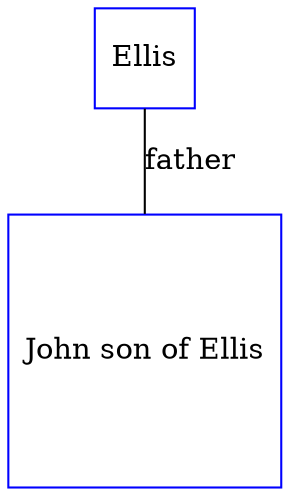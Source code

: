 digraph D {
    edge [dir=none];    node [shape=box];    "009805"   [label="John son of Ellis", shape=box, regular=1, color="blue"] ;
"013582"   [label="Ellis", shape=box, regular=1, color="blue"] ;
013582->009805 [label="father",arrowsize=0.0]; 
}
